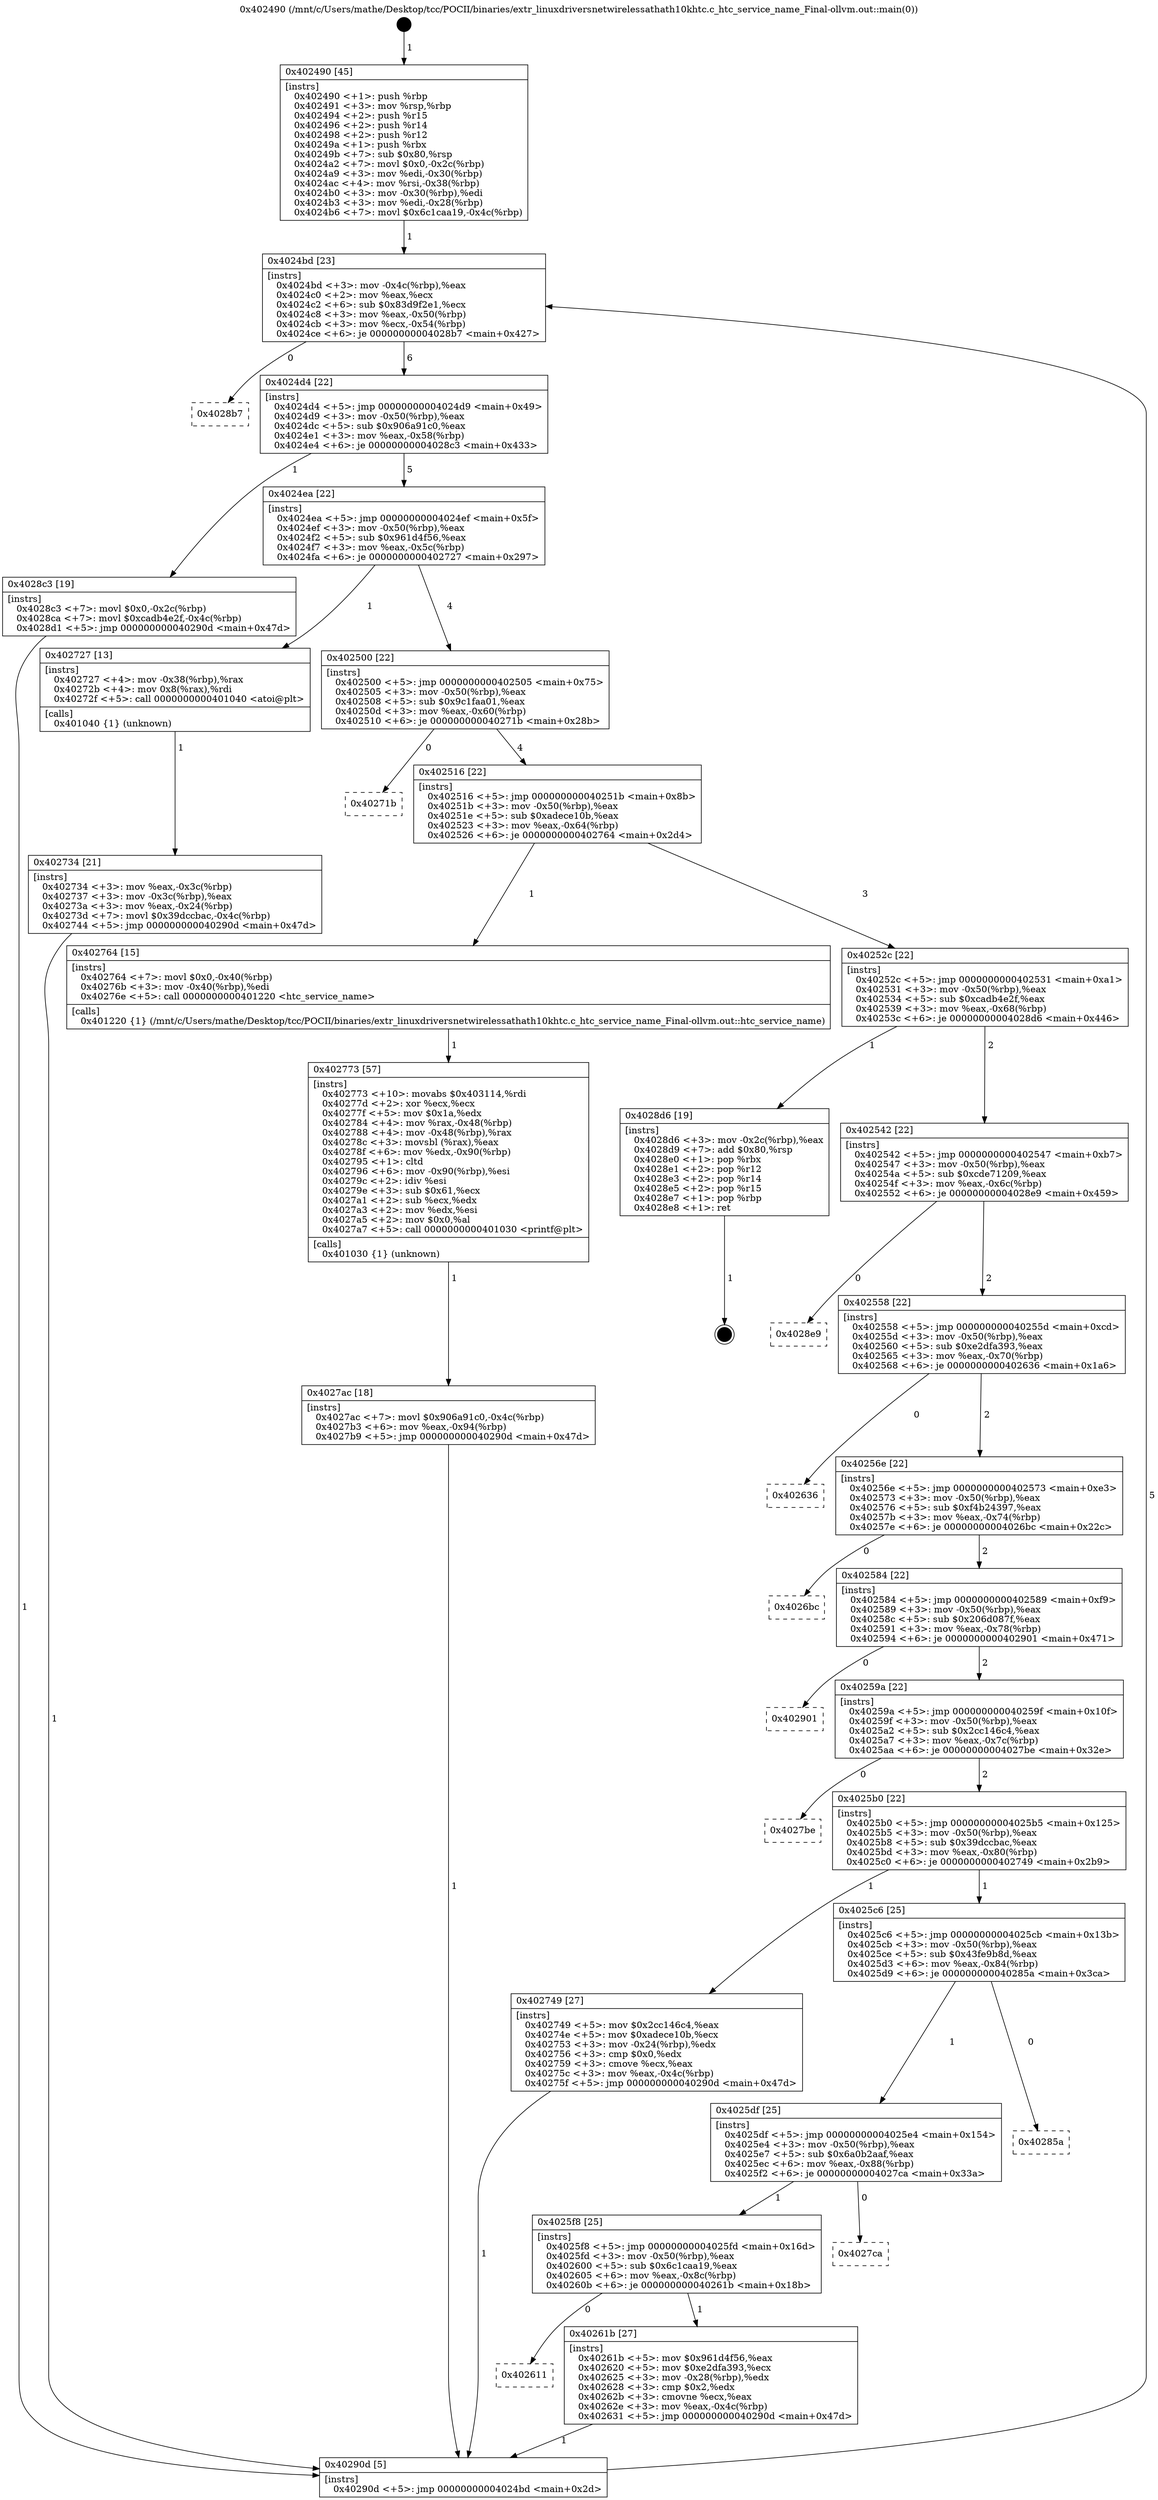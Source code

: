 digraph "0x402490" {
  label = "0x402490 (/mnt/c/Users/mathe/Desktop/tcc/POCII/binaries/extr_linuxdriversnetwirelessathath10khtc.c_htc_service_name_Final-ollvm.out::main(0))"
  labelloc = "t"
  node[shape=record]

  Entry [label="",width=0.3,height=0.3,shape=circle,fillcolor=black,style=filled]
  "0x4024bd" [label="{
     0x4024bd [23]\l
     | [instrs]\l
     &nbsp;&nbsp;0x4024bd \<+3\>: mov -0x4c(%rbp),%eax\l
     &nbsp;&nbsp;0x4024c0 \<+2\>: mov %eax,%ecx\l
     &nbsp;&nbsp;0x4024c2 \<+6\>: sub $0x83d9f2e1,%ecx\l
     &nbsp;&nbsp;0x4024c8 \<+3\>: mov %eax,-0x50(%rbp)\l
     &nbsp;&nbsp;0x4024cb \<+3\>: mov %ecx,-0x54(%rbp)\l
     &nbsp;&nbsp;0x4024ce \<+6\>: je 00000000004028b7 \<main+0x427\>\l
  }"]
  "0x4028b7" [label="{
     0x4028b7\l
  }", style=dashed]
  "0x4024d4" [label="{
     0x4024d4 [22]\l
     | [instrs]\l
     &nbsp;&nbsp;0x4024d4 \<+5\>: jmp 00000000004024d9 \<main+0x49\>\l
     &nbsp;&nbsp;0x4024d9 \<+3\>: mov -0x50(%rbp),%eax\l
     &nbsp;&nbsp;0x4024dc \<+5\>: sub $0x906a91c0,%eax\l
     &nbsp;&nbsp;0x4024e1 \<+3\>: mov %eax,-0x58(%rbp)\l
     &nbsp;&nbsp;0x4024e4 \<+6\>: je 00000000004028c3 \<main+0x433\>\l
  }"]
  Exit [label="",width=0.3,height=0.3,shape=circle,fillcolor=black,style=filled,peripheries=2]
  "0x4028c3" [label="{
     0x4028c3 [19]\l
     | [instrs]\l
     &nbsp;&nbsp;0x4028c3 \<+7\>: movl $0x0,-0x2c(%rbp)\l
     &nbsp;&nbsp;0x4028ca \<+7\>: movl $0xcadb4e2f,-0x4c(%rbp)\l
     &nbsp;&nbsp;0x4028d1 \<+5\>: jmp 000000000040290d \<main+0x47d\>\l
  }"]
  "0x4024ea" [label="{
     0x4024ea [22]\l
     | [instrs]\l
     &nbsp;&nbsp;0x4024ea \<+5\>: jmp 00000000004024ef \<main+0x5f\>\l
     &nbsp;&nbsp;0x4024ef \<+3\>: mov -0x50(%rbp),%eax\l
     &nbsp;&nbsp;0x4024f2 \<+5\>: sub $0x961d4f56,%eax\l
     &nbsp;&nbsp;0x4024f7 \<+3\>: mov %eax,-0x5c(%rbp)\l
     &nbsp;&nbsp;0x4024fa \<+6\>: je 0000000000402727 \<main+0x297\>\l
  }"]
  "0x4027ac" [label="{
     0x4027ac [18]\l
     | [instrs]\l
     &nbsp;&nbsp;0x4027ac \<+7\>: movl $0x906a91c0,-0x4c(%rbp)\l
     &nbsp;&nbsp;0x4027b3 \<+6\>: mov %eax,-0x94(%rbp)\l
     &nbsp;&nbsp;0x4027b9 \<+5\>: jmp 000000000040290d \<main+0x47d\>\l
  }"]
  "0x402727" [label="{
     0x402727 [13]\l
     | [instrs]\l
     &nbsp;&nbsp;0x402727 \<+4\>: mov -0x38(%rbp),%rax\l
     &nbsp;&nbsp;0x40272b \<+4\>: mov 0x8(%rax),%rdi\l
     &nbsp;&nbsp;0x40272f \<+5\>: call 0000000000401040 \<atoi@plt\>\l
     | [calls]\l
     &nbsp;&nbsp;0x401040 \{1\} (unknown)\l
  }"]
  "0x402500" [label="{
     0x402500 [22]\l
     | [instrs]\l
     &nbsp;&nbsp;0x402500 \<+5\>: jmp 0000000000402505 \<main+0x75\>\l
     &nbsp;&nbsp;0x402505 \<+3\>: mov -0x50(%rbp),%eax\l
     &nbsp;&nbsp;0x402508 \<+5\>: sub $0x9c1faa01,%eax\l
     &nbsp;&nbsp;0x40250d \<+3\>: mov %eax,-0x60(%rbp)\l
     &nbsp;&nbsp;0x402510 \<+6\>: je 000000000040271b \<main+0x28b\>\l
  }"]
  "0x402773" [label="{
     0x402773 [57]\l
     | [instrs]\l
     &nbsp;&nbsp;0x402773 \<+10\>: movabs $0x403114,%rdi\l
     &nbsp;&nbsp;0x40277d \<+2\>: xor %ecx,%ecx\l
     &nbsp;&nbsp;0x40277f \<+5\>: mov $0x1a,%edx\l
     &nbsp;&nbsp;0x402784 \<+4\>: mov %rax,-0x48(%rbp)\l
     &nbsp;&nbsp;0x402788 \<+4\>: mov -0x48(%rbp),%rax\l
     &nbsp;&nbsp;0x40278c \<+3\>: movsbl (%rax),%eax\l
     &nbsp;&nbsp;0x40278f \<+6\>: mov %edx,-0x90(%rbp)\l
     &nbsp;&nbsp;0x402795 \<+1\>: cltd\l
     &nbsp;&nbsp;0x402796 \<+6\>: mov -0x90(%rbp),%esi\l
     &nbsp;&nbsp;0x40279c \<+2\>: idiv %esi\l
     &nbsp;&nbsp;0x40279e \<+3\>: sub $0x61,%ecx\l
     &nbsp;&nbsp;0x4027a1 \<+2\>: sub %ecx,%edx\l
     &nbsp;&nbsp;0x4027a3 \<+2\>: mov %edx,%esi\l
     &nbsp;&nbsp;0x4027a5 \<+2\>: mov $0x0,%al\l
     &nbsp;&nbsp;0x4027a7 \<+5\>: call 0000000000401030 \<printf@plt\>\l
     | [calls]\l
     &nbsp;&nbsp;0x401030 \{1\} (unknown)\l
  }"]
  "0x40271b" [label="{
     0x40271b\l
  }", style=dashed]
  "0x402516" [label="{
     0x402516 [22]\l
     | [instrs]\l
     &nbsp;&nbsp;0x402516 \<+5\>: jmp 000000000040251b \<main+0x8b\>\l
     &nbsp;&nbsp;0x40251b \<+3\>: mov -0x50(%rbp),%eax\l
     &nbsp;&nbsp;0x40251e \<+5\>: sub $0xadece10b,%eax\l
     &nbsp;&nbsp;0x402523 \<+3\>: mov %eax,-0x64(%rbp)\l
     &nbsp;&nbsp;0x402526 \<+6\>: je 0000000000402764 \<main+0x2d4\>\l
  }"]
  "0x402734" [label="{
     0x402734 [21]\l
     | [instrs]\l
     &nbsp;&nbsp;0x402734 \<+3\>: mov %eax,-0x3c(%rbp)\l
     &nbsp;&nbsp;0x402737 \<+3\>: mov -0x3c(%rbp),%eax\l
     &nbsp;&nbsp;0x40273a \<+3\>: mov %eax,-0x24(%rbp)\l
     &nbsp;&nbsp;0x40273d \<+7\>: movl $0x39dccbac,-0x4c(%rbp)\l
     &nbsp;&nbsp;0x402744 \<+5\>: jmp 000000000040290d \<main+0x47d\>\l
  }"]
  "0x402764" [label="{
     0x402764 [15]\l
     | [instrs]\l
     &nbsp;&nbsp;0x402764 \<+7\>: movl $0x0,-0x40(%rbp)\l
     &nbsp;&nbsp;0x40276b \<+3\>: mov -0x40(%rbp),%edi\l
     &nbsp;&nbsp;0x40276e \<+5\>: call 0000000000401220 \<htc_service_name\>\l
     | [calls]\l
     &nbsp;&nbsp;0x401220 \{1\} (/mnt/c/Users/mathe/Desktop/tcc/POCII/binaries/extr_linuxdriversnetwirelessathath10khtc.c_htc_service_name_Final-ollvm.out::htc_service_name)\l
  }"]
  "0x40252c" [label="{
     0x40252c [22]\l
     | [instrs]\l
     &nbsp;&nbsp;0x40252c \<+5\>: jmp 0000000000402531 \<main+0xa1\>\l
     &nbsp;&nbsp;0x402531 \<+3\>: mov -0x50(%rbp),%eax\l
     &nbsp;&nbsp;0x402534 \<+5\>: sub $0xcadb4e2f,%eax\l
     &nbsp;&nbsp;0x402539 \<+3\>: mov %eax,-0x68(%rbp)\l
     &nbsp;&nbsp;0x40253c \<+6\>: je 00000000004028d6 \<main+0x446\>\l
  }"]
  "0x402490" [label="{
     0x402490 [45]\l
     | [instrs]\l
     &nbsp;&nbsp;0x402490 \<+1\>: push %rbp\l
     &nbsp;&nbsp;0x402491 \<+3\>: mov %rsp,%rbp\l
     &nbsp;&nbsp;0x402494 \<+2\>: push %r15\l
     &nbsp;&nbsp;0x402496 \<+2\>: push %r14\l
     &nbsp;&nbsp;0x402498 \<+2\>: push %r12\l
     &nbsp;&nbsp;0x40249a \<+1\>: push %rbx\l
     &nbsp;&nbsp;0x40249b \<+7\>: sub $0x80,%rsp\l
     &nbsp;&nbsp;0x4024a2 \<+7\>: movl $0x0,-0x2c(%rbp)\l
     &nbsp;&nbsp;0x4024a9 \<+3\>: mov %edi,-0x30(%rbp)\l
     &nbsp;&nbsp;0x4024ac \<+4\>: mov %rsi,-0x38(%rbp)\l
     &nbsp;&nbsp;0x4024b0 \<+3\>: mov -0x30(%rbp),%edi\l
     &nbsp;&nbsp;0x4024b3 \<+3\>: mov %edi,-0x28(%rbp)\l
     &nbsp;&nbsp;0x4024b6 \<+7\>: movl $0x6c1caa19,-0x4c(%rbp)\l
  }"]
  "0x4028d6" [label="{
     0x4028d6 [19]\l
     | [instrs]\l
     &nbsp;&nbsp;0x4028d6 \<+3\>: mov -0x2c(%rbp),%eax\l
     &nbsp;&nbsp;0x4028d9 \<+7\>: add $0x80,%rsp\l
     &nbsp;&nbsp;0x4028e0 \<+1\>: pop %rbx\l
     &nbsp;&nbsp;0x4028e1 \<+2\>: pop %r12\l
     &nbsp;&nbsp;0x4028e3 \<+2\>: pop %r14\l
     &nbsp;&nbsp;0x4028e5 \<+2\>: pop %r15\l
     &nbsp;&nbsp;0x4028e7 \<+1\>: pop %rbp\l
     &nbsp;&nbsp;0x4028e8 \<+1\>: ret\l
  }"]
  "0x402542" [label="{
     0x402542 [22]\l
     | [instrs]\l
     &nbsp;&nbsp;0x402542 \<+5\>: jmp 0000000000402547 \<main+0xb7\>\l
     &nbsp;&nbsp;0x402547 \<+3\>: mov -0x50(%rbp),%eax\l
     &nbsp;&nbsp;0x40254a \<+5\>: sub $0xcde71209,%eax\l
     &nbsp;&nbsp;0x40254f \<+3\>: mov %eax,-0x6c(%rbp)\l
     &nbsp;&nbsp;0x402552 \<+6\>: je 00000000004028e9 \<main+0x459\>\l
  }"]
  "0x40290d" [label="{
     0x40290d [5]\l
     | [instrs]\l
     &nbsp;&nbsp;0x40290d \<+5\>: jmp 00000000004024bd \<main+0x2d\>\l
  }"]
  "0x4028e9" [label="{
     0x4028e9\l
  }", style=dashed]
  "0x402558" [label="{
     0x402558 [22]\l
     | [instrs]\l
     &nbsp;&nbsp;0x402558 \<+5\>: jmp 000000000040255d \<main+0xcd\>\l
     &nbsp;&nbsp;0x40255d \<+3\>: mov -0x50(%rbp),%eax\l
     &nbsp;&nbsp;0x402560 \<+5\>: sub $0xe2dfa393,%eax\l
     &nbsp;&nbsp;0x402565 \<+3\>: mov %eax,-0x70(%rbp)\l
     &nbsp;&nbsp;0x402568 \<+6\>: je 0000000000402636 \<main+0x1a6\>\l
  }"]
  "0x402611" [label="{
     0x402611\l
  }", style=dashed]
  "0x402636" [label="{
     0x402636\l
  }", style=dashed]
  "0x40256e" [label="{
     0x40256e [22]\l
     | [instrs]\l
     &nbsp;&nbsp;0x40256e \<+5\>: jmp 0000000000402573 \<main+0xe3\>\l
     &nbsp;&nbsp;0x402573 \<+3\>: mov -0x50(%rbp),%eax\l
     &nbsp;&nbsp;0x402576 \<+5\>: sub $0xf4b24397,%eax\l
     &nbsp;&nbsp;0x40257b \<+3\>: mov %eax,-0x74(%rbp)\l
     &nbsp;&nbsp;0x40257e \<+6\>: je 00000000004026bc \<main+0x22c\>\l
  }"]
  "0x40261b" [label="{
     0x40261b [27]\l
     | [instrs]\l
     &nbsp;&nbsp;0x40261b \<+5\>: mov $0x961d4f56,%eax\l
     &nbsp;&nbsp;0x402620 \<+5\>: mov $0xe2dfa393,%ecx\l
     &nbsp;&nbsp;0x402625 \<+3\>: mov -0x28(%rbp),%edx\l
     &nbsp;&nbsp;0x402628 \<+3\>: cmp $0x2,%edx\l
     &nbsp;&nbsp;0x40262b \<+3\>: cmovne %ecx,%eax\l
     &nbsp;&nbsp;0x40262e \<+3\>: mov %eax,-0x4c(%rbp)\l
     &nbsp;&nbsp;0x402631 \<+5\>: jmp 000000000040290d \<main+0x47d\>\l
  }"]
  "0x4026bc" [label="{
     0x4026bc\l
  }", style=dashed]
  "0x402584" [label="{
     0x402584 [22]\l
     | [instrs]\l
     &nbsp;&nbsp;0x402584 \<+5\>: jmp 0000000000402589 \<main+0xf9\>\l
     &nbsp;&nbsp;0x402589 \<+3\>: mov -0x50(%rbp),%eax\l
     &nbsp;&nbsp;0x40258c \<+5\>: sub $0x206d087f,%eax\l
     &nbsp;&nbsp;0x402591 \<+3\>: mov %eax,-0x78(%rbp)\l
     &nbsp;&nbsp;0x402594 \<+6\>: je 0000000000402901 \<main+0x471\>\l
  }"]
  "0x4025f8" [label="{
     0x4025f8 [25]\l
     | [instrs]\l
     &nbsp;&nbsp;0x4025f8 \<+5\>: jmp 00000000004025fd \<main+0x16d\>\l
     &nbsp;&nbsp;0x4025fd \<+3\>: mov -0x50(%rbp),%eax\l
     &nbsp;&nbsp;0x402600 \<+5\>: sub $0x6c1caa19,%eax\l
     &nbsp;&nbsp;0x402605 \<+6\>: mov %eax,-0x8c(%rbp)\l
     &nbsp;&nbsp;0x40260b \<+6\>: je 000000000040261b \<main+0x18b\>\l
  }"]
  "0x402901" [label="{
     0x402901\l
  }", style=dashed]
  "0x40259a" [label="{
     0x40259a [22]\l
     | [instrs]\l
     &nbsp;&nbsp;0x40259a \<+5\>: jmp 000000000040259f \<main+0x10f\>\l
     &nbsp;&nbsp;0x40259f \<+3\>: mov -0x50(%rbp),%eax\l
     &nbsp;&nbsp;0x4025a2 \<+5\>: sub $0x2cc146c4,%eax\l
     &nbsp;&nbsp;0x4025a7 \<+3\>: mov %eax,-0x7c(%rbp)\l
     &nbsp;&nbsp;0x4025aa \<+6\>: je 00000000004027be \<main+0x32e\>\l
  }"]
  "0x4027ca" [label="{
     0x4027ca\l
  }", style=dashed]
  "0x4027be" [label="{
     0x4027be\l
  }", style=dashed]
  "0x4025b0" [label="{
     0x4025b0 [22]\l
     | [instrs]\l
     &nbsp;&nbsp;0x4025b0 \<+5\>: jmp 00000000004025b5 \<main+0x125\>\l
     &nbsp;&nbsp;0x4025b5 \<+3\>: mov -0x50(%rbp),%eax\l
     &nbsp;&nbsp;0x4025b8 \<+5\>: sub $0x39dccbac,%eax\l
     &nbsp;&nbsp;0x4025bd \<+3\>: mov %eax,-0x80(%rbp)\l
     &nbsp;&nbsp;0x4025c0 \<+6\>: je 0000000000402749 \<main+0x2b9\>\l
  }"]
  "0x4025df" [label="{
     0x4025df [25]\l
     | [instrs]\l
     &nbsp;&nbsp;0x4025df \<+5\>: jmp 00000000004025e4 \<main+0x154\>\l
     &nbsp;&nbsp;0x4025e4 \<+3\>: mov -0x50(%rbp),%eax\l
     &nbsp;&nbsp;0x4025e7 \<+5\>: sub $0x6a0b2aaf,%eax\l
     &nbsp;&nbsp;0x4025ec \<+6\>: mov %eax,-0x88(%rbp)\l
     &nbsp;&nbsp;0x4025f2 \<+6\>: je 00000000004027ca \<main+0x33a\>\l
  }"]
  "0x402749" [label="{
     0x402749 [27]\l
     | [instrs]\l
     &nbsp;&nbsp;0x402749 \<+5\>: mov $0x2cc146c4,%eax\l
     &nbsp;&nbsp;0x40274e \<+5\>: mov $0xadece10b,%ecx\l
     &nbsp;&nbsp;0x402753 \<+3\>: mov -0x24(%rbp),%edx\l
     &nbsp;&nbsp;0x402756 \<+3\>: cmp $0x0,%edx\l
     &nbsp;&nbsp;0x402759 \<+3\>: cmove %ecx,%eax\l
     &nbsp;&nbsp;0x40275c \<+3\>: mov %eax,-0x4c(%rbp)\l
     &nbsp;&nbsp;0x40275f \<+5\>: jmp 000000000040290d \<main+0x47d\>\l
  }"]
  "0x4025c6" [label="{
     0x4025c6 [25]\l
     | [instrs]\l
     &nbsp;&nbsp;0x4025c6 \<+5\>: jmp 00000000004025cb \<main+0x13b\>\l
     &nbsp;&nbsp;0x4025cb \<+3\>: mov -0x50(%rbp),%eax\l
     &nbsp;&nbsp;0x4025ce \<+5\>: sub $0x43fe9b8d,%eax\l
     &nbsp;&nbsp;0x4025d3 \<+6\>: mov %eax,-0x84(%rbp)\l
     &nbsp;&nbsp;0x4025d9 \<+6\>: je 000000000040285a \<main+0x3ca\>\l
  }"]
  "0x40285a" [label="{
     0x40285a\l
  }", style=dashed]
  Entry -> "0x402490" [label=" 1"]
  "0x4024bd" -> "0x4028b7" [label=" 0"]
  "0x4024bd" -> "0x4024d4" [label=" 6"]
  "0x4028d6" -> Exit [label=" 1"]
  "0x4024d4" -> "0x4028c3" [label=" 1"]
  "0x4024d4" -> "0x4024ea" [label=" 5"]
  "0x4028c3" -> "0x40290d" [label=" 1"]
  "0x4024ea" -> "0x402727" [label=" 1"]
  "0x4024ea" -> "0x402500" [label=" 4"]
  "0x4027ac" -> "0x40290d" [label=" 1"]
  "0x402500" -> "0x40271b" [label=" 0"]
  "0x402500" -> "0x402516" [label=" 4"]
  "0x402773" -> "0x4027ac" [label=" 1"]
  "0x402516" -> "0x402764" [label=" 1"]
  "0x402516" -> "0x40252c" [label=" 3"]
  "0x402764" -> "0x402773" [label=" 1"]
  "0x40252c" -> "0x4028d6" [label=" 1"]
  "0x40252c" -> "0x402542" [label=" 2"]
  "0x402749" -> "0x40290d" [label=" 1"]
  "0x402542" -> "0x4028e9" [label=" 0"]
  "0x402542" -> "0x402558" [label=" 2"]
  "0x402734" -> "0x40290d" [label=" 1"]
  "0x402558" -> "0x402636" [label=" 0"]
  "0x402558" -> "0x40256e" [label=" 2"]
  "0x402727" -> "0x402734" [label=" 1"]
  "0x40256e" -> "0x4026bc" [label=" 0"]
  "0x40256e" -> "0x402584" [label=" 2"]
  "0x40290d" -> "0x4024bd" [label=" 5"]
  "0x402584" -> "0x402901" [label=" 0"]
  "0x402584" -> "0x40259a" [label=" 2"]
  "0x40261b" -> "0x40290d" [label=" 1"]
  "0x40259a" -> "0x4027be" [label=" 0"]
  "0x40259a" -> "0x4025b0" [label=" 2"]
  "0x4025f8" -> "0x402611" [label=" 0"]
  "0x4025b0" -> "0x402749" [label=" 1"]
  "0x4025b0" -> "0x4025c6" [label=" 1"]
  "0x402490" -> "0x4024bd" [label=" 1"]
  "0x4025c6" -> "0x40285a" [label=" 0"]
  "0x4025c6" -> "0x4025df" [label=" 1"]
  "0x4025f8" -> "0x40261b" [label=" 1"]
  "0x4025df" -> "0x4027ca" [label=" 0"]
  "0x4025df" -> "0x4025f8" [label=" 1"]
}
